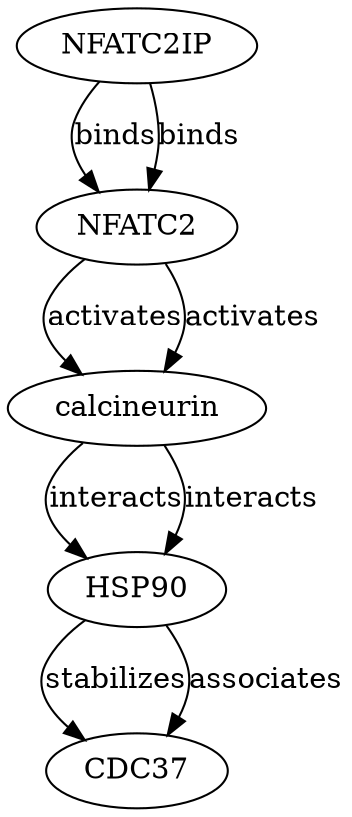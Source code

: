 digraph {
NFATC2IP;
NFATC2;
calcineurin;
HSP90;
CDC37;
NFATC2IP -> NFATC2 [key=0, label=binds, probability=0.8, evidence="NFATC2IP is known to interact with NFATC2 to modulate its activity (PMID: 12021261)."];
NFATC2IP -> NFATC2 [key=1, label=binds, probability=0.8, evidence="NFATC2IP is known to interact with NFATC2 to modulate its activity (PMID: 12021261)."];
NFATC2 -> calcineurin [key=0, label=activates, probability=0.7, evidence="NFATC2 is activated by calcineurin through dephosphorylation (PMID: 10412979)."];
NFATC2 -> calcineurin [key=1, label=activates, probability=0.7, evidence="NFATC2 is activated by calcineurin through dephosphorylation (PMID: 10412979)."];
calcineurin -> HSP90 [key=0, label=interacts, probability=0.6, evidence="Calcineurin has been shown to interact with HSP90, affecting its function (PMID: 15014431)."];
calcineurin -> HSP90 [key=1, label=interacts, probability=0.6, evidence="Calcineurin has been shown to interact with HSP90, affecting its function (PMID: 15014431)."];
HSP90 -> CDC37 [key=0, label=stabilizes, probability=0.9, evidence="HSP90, along with CDC37, stabilizes client kinases (PMID: 10966457)."];
HSP90 -> CDC37 [key=1, label=associates, probability=0.85, evidence="HSP90 associates with CDC37 to form a chaperone complex (PMID: 10966457)."];
}
